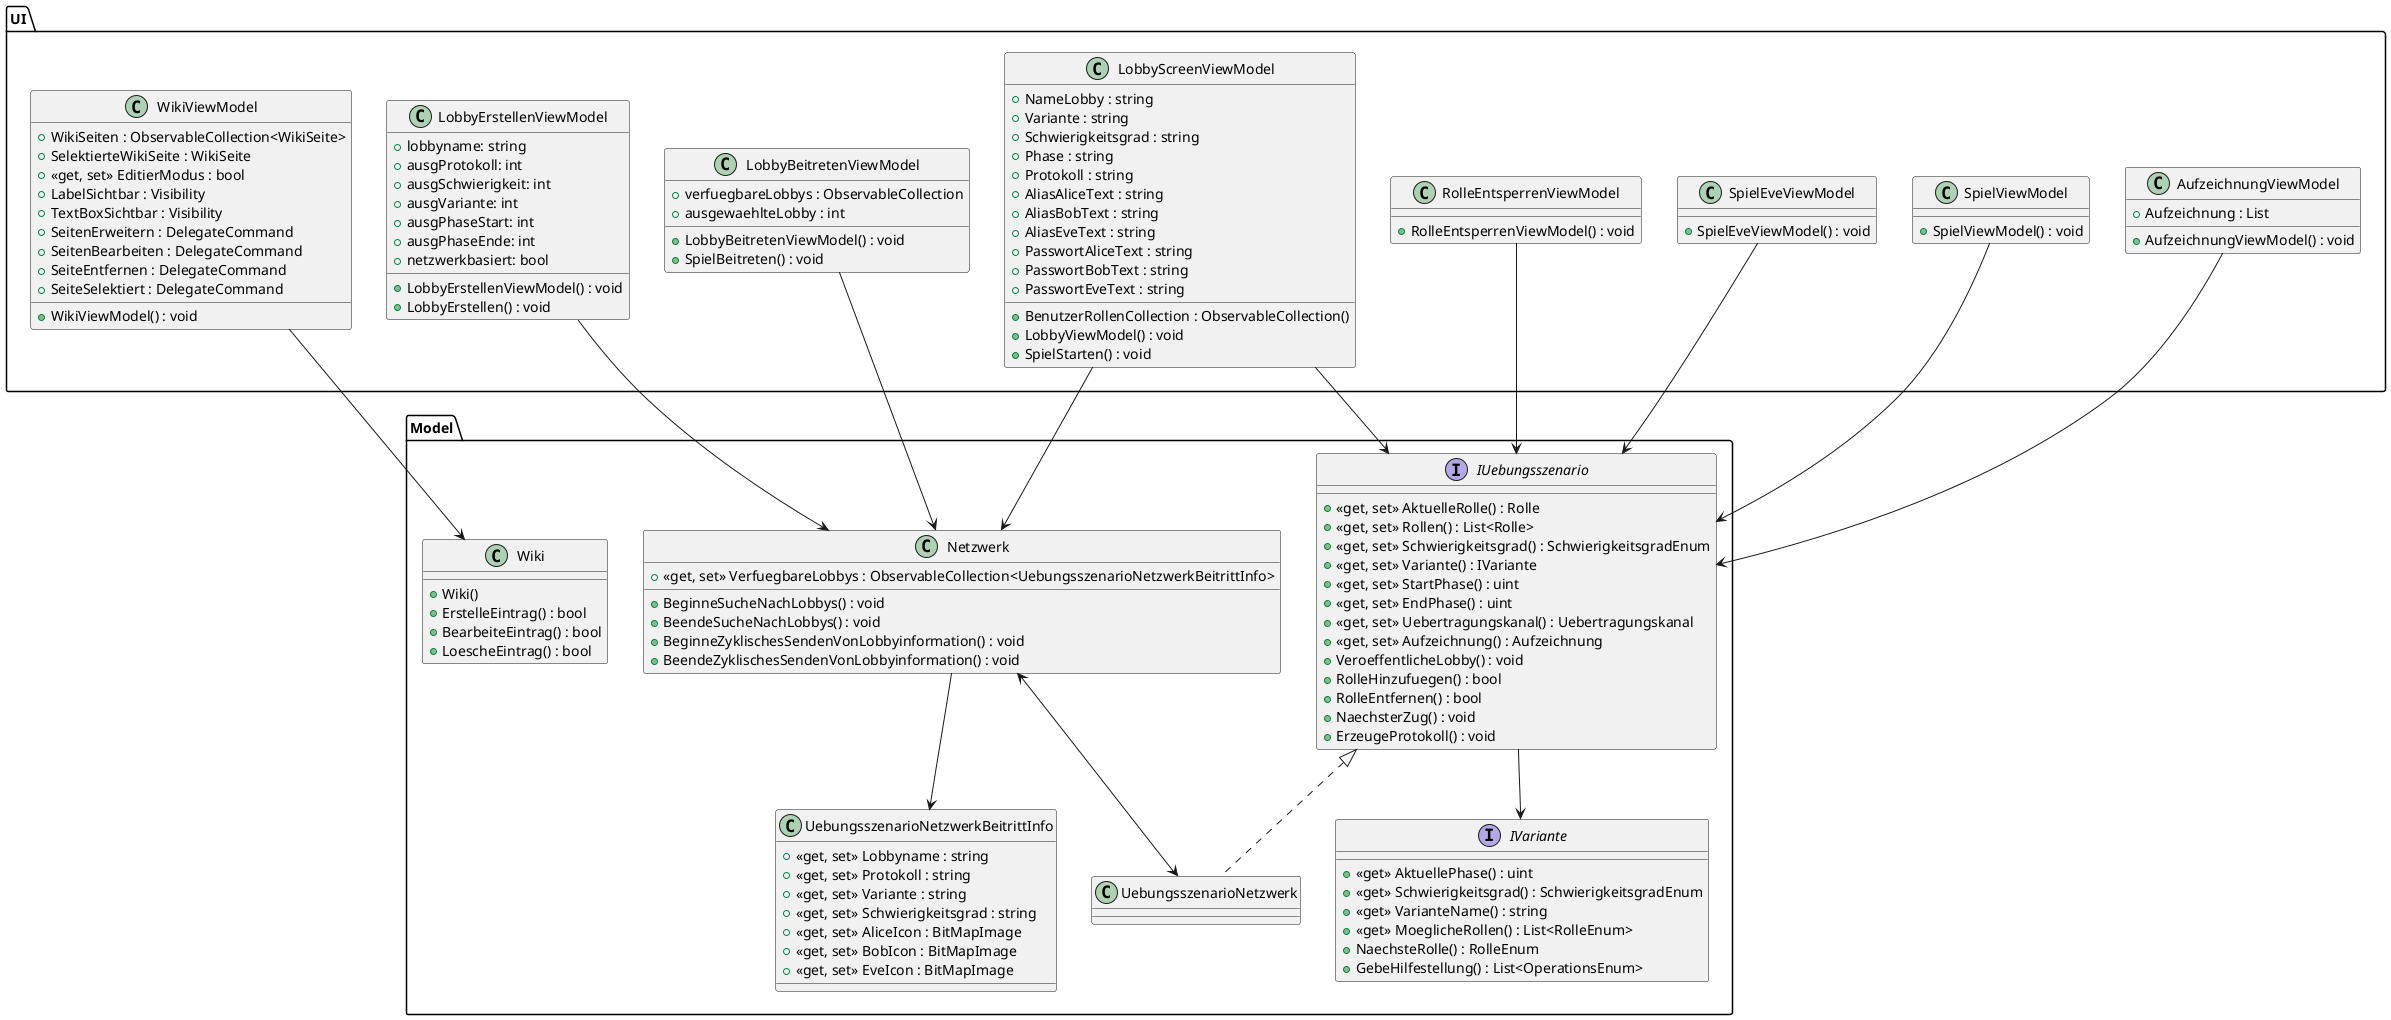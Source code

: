 @startuml name
top to bottom direction
skinparam pageMargin 10
skinparam pageExternalColor gray
skinparam pageBorderColor black

package Model
{
	interface IUebungsszenario
	{
		+ <<get, set>> AktuelleRolle() : Rolle
		+ <<get, set>> Rollen() : List<Rolle>
		+ <<get, set>> Schwierigkeitsgrad() : SchwierigkeitsgradEnum
		+ <<get, set>> Variante() : IVariante
		+ <<get, set>> StartPhase() : uint
		+ <<get, set>> EndPhase() : uint
		+ <<get, set>> Uebertragungskanal() : Uebertragungskanal
		+ <<get, set>> Aufzeichnung() : Aufzeichnung
		+ VeroeffentlicheLobby() : void
		+ RolleHinzufuegen() : bool
		+ RolleEntfernen() : bool
		+ NaechsterZug() : void
		+ ErzeugeProtokoll() : void
	}

	interface IVariante
	{
		+ <<get>> AktuellePhase() : uint
		+ <<get>> Schwierigkeitsgrad() : SchwierigkeitsgradEnum
		+ <<get>> VarianteName() : string
		+ <<get>> MoeglicheRollen() : List<RolleEnum>
		+ NaechsteRolle() : RolleEnum
		+ GebeHilfestellung() : List<OperationsEnum>
	}
	
	together {
		class UebungsszenarioNetzwerk implements IUebungsszenario
		{

		} 

			class UebungsszenarioNetzwerkBeitrittInfo
		{
			+ <<get, set>> Lobbyname : string
			+ <<get, set>> Protokoll : string
			+ <<get, set>> Variante : string
			+ <<get, set>> Schwierigkeitsgrad : string
			+ <<get, set>> AliceIcon : BitMapImage
			+ <<get, set>> BobIcon : BitMapImage
			+ <<get, set>> EveIcon : BitMapImage
		}
	}

	class Netzwerk
	{
		+ <<get, set>> VerfuegbareLobbys : ObservableCollection<UebungsszenarioNetzwerkBeitrittInfo>
		+ BeginneSucheNachLobbys() : void
		+ BeendeSucheNachLobbys() : void
		+ BeginneZyklischesSendenVonLobbyinformation() : void
		+ BeendeZyklischesSendenVonLobbyinformation() : void
	}

	class Wiki
	{
		+ Wiki()
		+ ErstelleEintrag() : bool
		+ BearbeiteEintrag() : bool
		+ LoescheEintrag() : bool
	}
}

/'************************************************************'/
/'PACKAGE UI												  '/
/'************************************************************'/
package UI
{
	together{
		class LobbyErstellenViewModel
		{
			+ lobbyname: string 
			+ ausgProtokoll: int 
			+ ausgSchwierigkeit: int 
			+ ausgVariante: int 
			+ ausgPhaseStart: int 
			+ ausgPhaseEnde: int 
			+ netzwerkbasiert: bool 
			+ LobbyErstellenViewModel() : void
			+ LobbyErstellen() : void
		}

		class LobbyBeitretenViewModel
		{
			+ verfuegbareLobbys : ObservableCollection 
			+ ausgewaehlteLobby : int 
			+ LobbyBeitretenViewModel() : void 
			+ SpielBeitreten() : void 
		}

		class LobbyScreenViewModel
		{
			+ NameLobby : string
			+ Variante : string
			+ Schwierigkeitsgrad : string
			+ Phase : string
			+ Protokoll : string
			+ AliasAliceText : string
			+ AliasBobText : string
			+ AliasEveText : string
			+ PasswortAliceText : string
			+ PasswortBobText : string
			+ PasswortEveText : string
			+ BenutzerRollenCollection : ObservableCollection()
			+ LobbyViewModel() : void
			+ SpielStarten() : void
		}

		class WikiViewModel
		{
			+ WikiSeiten : ObservableCollection<WikiSeite>
			+ SelektierteWikiSeite : WikiSeite
			+ <<get, set>> EditierModus : bool
			+ LabelSichtbar : Visibility
			+ TextBoxSichtbar : Visibility
			+ SeitenErweitern : DelegateCommand
			+ SeitenBearbeiten : DelegateCommand
			+ SeiteEntfernen : DelegateCommand
			+ SeiteSelektiert : DelegateCommand
			+ WikiViewModel() : void
		}	

		class AufzeichnungViewModel
		{
			+ Aufzeichnung : List
			+ AufzeichnungViewModel() : void
		}

		class SpielViewModel
		{
			+ SpielViewModel() : void 
		}

		class SpielEveViewModel
		{
			+ SpielEveViewModel() : void 
		}

		class RolleEntsperrenViewModel
		{
			+ RolleEntsperrenViewModel() : void 
		}
	}
}

LobbyScreenViewModel-->IUebungsszenario
AufzeichnungViewModel-->IUebungsszenario
SpielViewModel-->IUebungsszenario
SpielEveViewModel-->IUebungsszenario
RolleEntsperrenViewModel-->IUebungsszenario
WikiViewModel --> Wiki
IUebungsszenario --> IVariante
LobbyBeitretenViewModel --> Netzwerk
LobbyErstellenViewModel --> Netzwerk
Netzwerk <--> UebungsszenarioNetzwerk
UebungsszenarioNetzwerkBeitrittInfo <-- Netzwerk
Netzwerk <-- LobbyScreenViewModel
@enduml